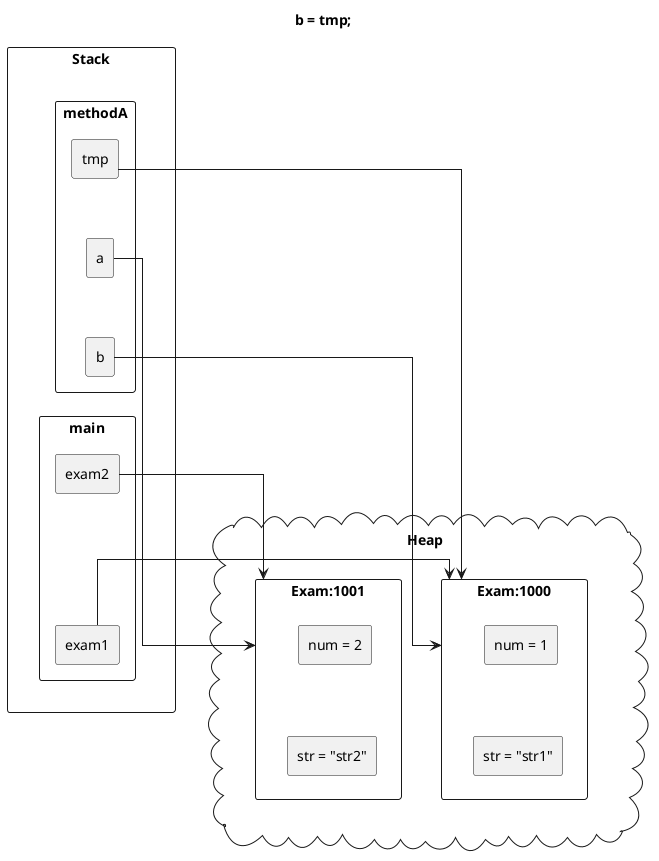 @startuml
skinparam linetype ortho

title b = tmp;

rectangle "Stack" {
	rectangle "methodA" {
		rectangle "tmp"
		rectangle "a"
		rectangle "b"

		tmp -[hidden]d- a
		a -[hidden]d- b
	}
	rectangle "main" {
		rectangle "exam2"
		rectangle "exam1"

		exam2 -[hidden]d- exam1
	}

	b -[hidden]d- exam2
}

cloud "Heap" {
	rectangle "Exam:1000" as Exam1000 {
		rectangle "num = 1" as num1000
		rectangle "str = "str1"" as str1000
		num1000 -[hidden]d- str1000
	}

	rectangle "Exam:1001" as Exam1001 {
		rectangle "num = 2" as num1001
		rectangle "str = "str2"" as str1001
		num1001 -[hidden]d- str1001
	}

	Exam1000 -[hidden]l- Exam1001
}

Stack -[hidden]r-Heap

exam1 -r-> Exam1000
exam2 -r-> Exam1001
a -r-> Exam1001
b -r-> Exam1000
tmp -r-> Exam1000

@enduml